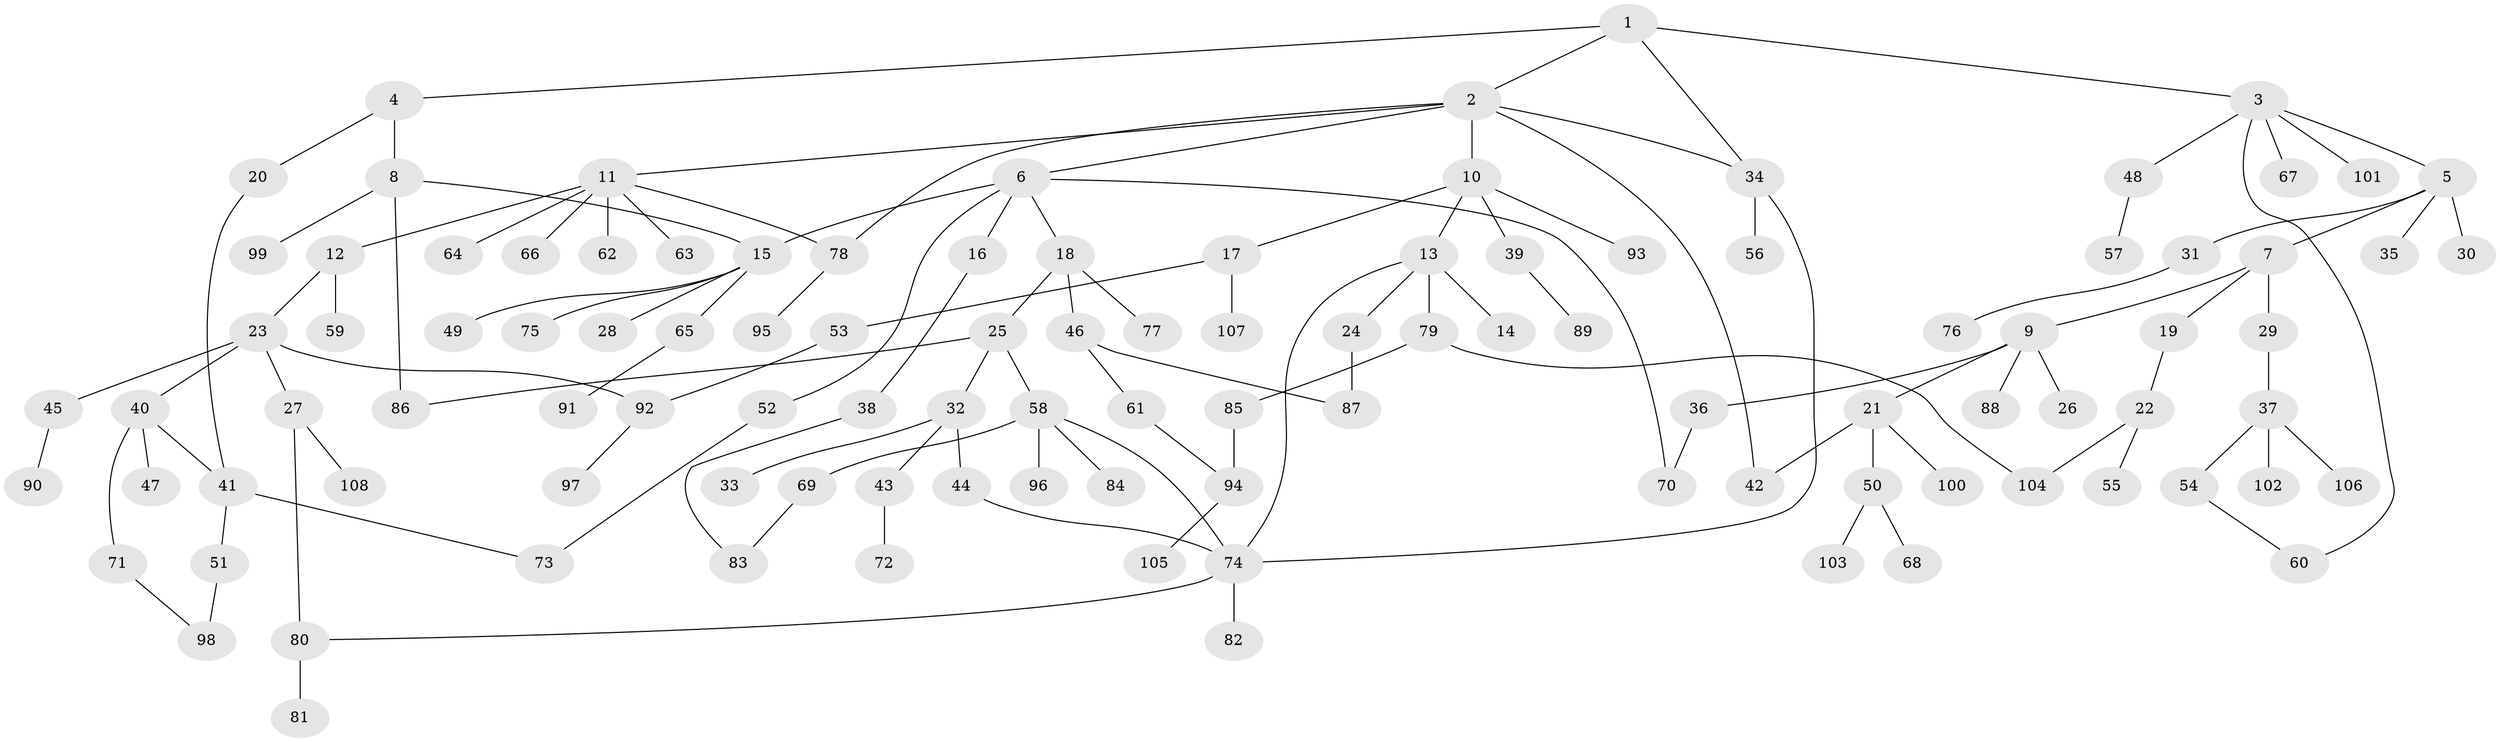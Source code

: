 // coarse degree distribution, {5: 0.05555555555555555, 6: 0.08333333333333333, 3: 0.125, 4: 0.06944444444444445, 7: 0.013888888888888888, 2: 0.2916666666666667, 1: 0.3611111111111111}
// Generated by graph-tools (version 1.1) at 2025/41/03/06/25 10:41:25]
// undirected, 108 vertices, 126 edges
graph export_dot {
graph [start="1"]
  node [color=gray90,style=filled];
  1;
  2;
  3;
  4;
  5;
  6;
  7;
  8;
  9;
  10;
  11;
  12;
  13;
  14;
  15;
  16;
  17;
  18;
  19;
  20;
  21;
  22;
  23;
  24;
  25;
  26;
  27;
  28;
  29;
  30;
  31;
  32;
  33;
  34;
  35;
  36;
  37;
  38;
  39;
  40;
  41;
  42;
  43;
  44;
  45;
  46;
  47;
  48;
  49;
  50;
  51;
  52;
  53;
  54;
  55;
  56;
  57;
  58;
  59;
  60;
  61;
  62;
  63;
  64;
  65;
  66;
  67;
  68;
  69;
  70;
  71;
  72;
  73;
  74;
  75;
  76;
  77;
  78;
  79;
  80;
  81;
  82;
  83;
  84;
  85;
  86;
  87;
  88;
  89;
  90;
  91;
  92;
  93;
  94;
  95;
  96;
  97;
  98;
  99;
  100;
  101;
  102;
  103;
  104;
  105;
  106;
  107;
  108;
  1 -- 2;
  1 -- 3;
  1 -- 4;
  1 -- 34;
  2 -- 6;
  2 -- 10;
  2 -- 11;
  2 -- 34;
  2 -- 78;
  2 -- 42;
  3 -- 5;
  3 -- 48;
  3 -- 67;
  3 -- 101;
  3 -- 60;
  4 -- 8;
  4 -- 20;
  5 -- 7;
  5 -- 30;
  5 -- 31;
  5 -- 35;
  6 -- 16;
  6 -- 18;
  6 -- 52;
  6 -- 70;
  6 -- 15;
  7 -- 9;
  7 -- 19;
  7 -- 29;
  8 -- 15;
  8 -- 99;
  8 -- 86;
  9 -- 21;
  9 -- 26;
  9 -- 36;
  9 -- 88;
  10 -- 13;
  10 -- 17;
  10 -- 39;
  10 -- 93;
  11 -- 12;
  11 -- 62;
  11 -- 63;
  11 -- 64;
  11 -- 66;
  11 -- 78;
  12 -- 23;
  12 -- 59;
  13 -- 14;
  13 -- 24;
  13 -- 79;
  13 -- 74;
  15 -- 28;
  15 -- 49;
  15 -- 65;
  15 -- 75;
  16 -- 38;
  17 -- 53;
  17 -- 107;
  18 -- 25;
  18 -- 46;
  18 -- 77;
  19 -- 22;
  20 -- 41;
  21 -- 42;
  21 -- 50;
  21 -- 100;
  22 -- 55;
  22 -- 104;
  23 -- 27;
  23 -- 40;
  23 -- 45;
  23 -- 92;
  24 -- 87;
  25 -- 32;
  25 -- 58;
  25 -- 86;
  27 -- 80;
  27 -- 108;
  29 -- 37;
  31 -- 76;
  32 -- 33;
  32 -- 43;
  32 -- 44;
  34 -- 56;
  34 -- 74;
  36 -- 70;
  37 -- 54;
  37 -- 102;
  37 -- 106;
  38 -- 83;
  39 -- 89;
  40 -- 47;
  40 -- 71;
  40 -- 41;
  41 -- 51;
  41 -- 73;
  43 -- 72;
  44 -- 74;
  45 -- 90;
  46 -- 61;
  46 -- 87;
  48 -- 57;
  50 -- 68;
  50 -- 103;
  51 -- 98;
  52 -- 73;
  53 -- 92;
  54 -- 60;
  58 -- 69;
  58 -- 74;
  58 -- 84;
  58 -- 96;
  61 -- 94;
  65 -- 91;
  69 -- 83;
  71 -- 98;
  74 -- 82;
  74 -- 80;
  78 -- 95;
  79 -- 85;
  79 -- 104;
  80 -- 81;
  85 -- 94;
  92 -- 97;
  94 -- 105;
}
